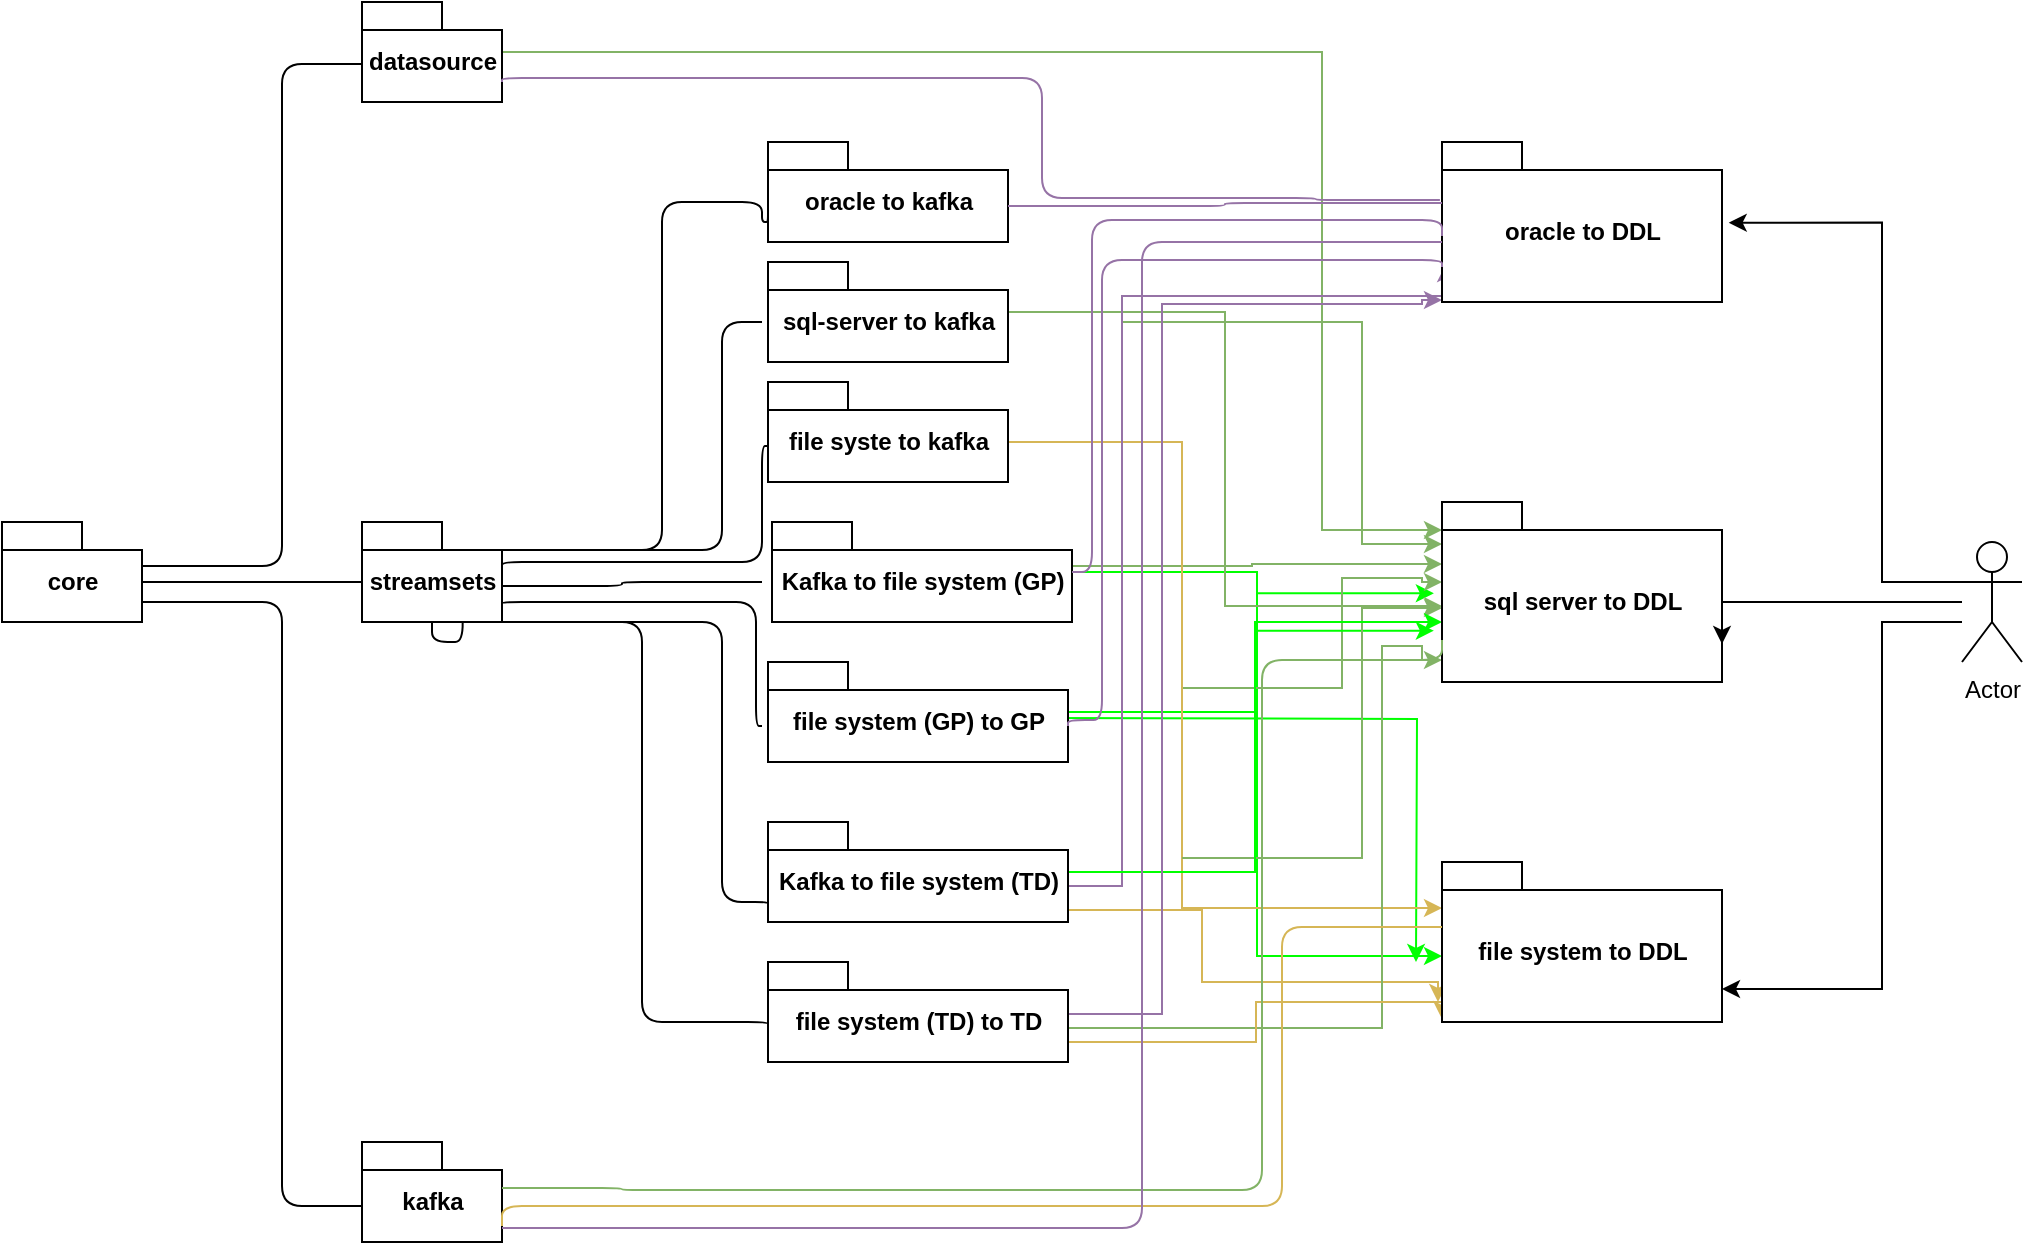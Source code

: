 <mxfile version="13.5.4" type="github">
  <diagram name="Page-1" id="5f0bae14-7c28-e335-631c-24af17079c00">
    <mxGraphModel dx="782" dy="388" grid="1" gridSize="10" guides="1" tooltips="1" connect="1" arrows="1" fold="1" page="1" pageScale="1" pageWidth="1100" pageHeight="850" background="#ffffff" math="0" shadow="0">
      <root>
        <mxCell id="0" />
        <mxCell id="1" parent="0" />
        <mxCell id="2QyRIhkgAAj0MdfAddQl-88" style="edgeStyle=orthogonalEdgeStyle;rounded=0;orthogonalLoop=1;jettySize=auto;html=1;exitX=0;exitY=0;exitDx=150;exitDy=41;exitPerimeter=0;entryX=0;entryY=0;entryDx=0;entryDy=41;entryPerimeter=0;fillColor=#d5e8d4;strokeColor=#82b366;" edge="1" parent="1">
          <mxGeometry relative="1" as="geometry">
            <mxPoint x="595" y="332" as="sourcePoint" />
            <mxPoint x="780" y="311" as="targetPoint" />
            <Array as="points">
              <mxPoint x="595" y="312" />
              <mxPoint x="685" y="312" />
              <mxPoint x="685" y="311" />
            </Array>
          </mxGeometry>
        </mxCell>
        <mxCell id="2QyRIhkgAAj0MdfAddQl-108" style="edgeStyle=orthogonalEdgeStyle;rounded=0;orthogonalLoop=1;jettySize=auto;html=1;entryX=-0.029;entryY=0.507;entryDx=0;entryDy=0;entryPerimeter=0;strokeColor=#00FF00;" edge="1" parent="1" source="2QyRIhkgAAj0MdfAddQl-11" target="2QyRIhkgAAj0MdfAddQl-46">
          <mxGeometry relative="1" as="geometry" />
        </mxCell>
        <mxCell id="2QyRIhkgAAj0MdfAddQl-110" style="edgeStyle=orthogonalEdgeStyle;rounded=0;orthogonalLoop=1;jettySize=auto;html=1;entryX=0;entryY=0;entryDx=0;entryDy=47;entryPerimeter=0;strokeColor=#00FF00;" edge="1" parent="1" source="2QyRIhkgAAj0MdfAddQl-11" target="2QyRIhkgAAj0MdfAddQl-47">
          <mxGeometry relative="1" as="geometry" />
        </mxCell>
        <mxCell id="2QyRIhkgAAj0MdfAddQl-11" value="Kafka to file system (GP)" style="shape=folder;fontStyle=1;spacingTop=10;tabWidth=40;tabHeight=14;tabPosition=left;html=1;" vertex="1" parent="1">
          <mxGeometry x="445" y="290" width="150" height="50" as="geometry" />
        </mxCell>
        <mxCell id="2QyRIhkgAAj0MdfAddQl-89" style="edgeStyle=orthogonalEdgeStyle;rounded=0;orthogonalLoop=1;jettySize=auto;html=1;entryX=0;entryY=0;entryDx=0;entryDy=52;entryPerimeter=0;fillColor=#d5e8d4;strokeColor=#82b366;" edge="1" parent="1">
          <mxGeometry relative="1" as="geometry">
            <mxPoint x="780" y="320" as="targetPoint" />
            <mxPoint x="650" y="373" as="sourcePoint" />
            <Array as="points">
              <mxPoint x="730" y="373" />
              <mxPoint x="730" y="318" />
              <mxPoint x="770" y="318" />
              <mxPoint x="770" y="320" />
            </Array>
          </mxGeometry>
        </mxCell>
        <mxCell id="2QyRIhkgAAj0MdfAddQl-109" style="edgeStyle=orthogonalEdgeStyle;rounded=0;orthogonalLoop=1;jettySize=auto;html=1;strokeColor=#00FF00;entryX=-0.029;entryY=0.715;entryDx=0;entryDy=0;entryPerimeter=0;" edge="1" parent="1" source="2QyRIhkgAAj0MdfAddQl-17" target="2QyRIhkgAAj0MdfAddQl-46">
          <mxGeometry relative="1" as="geometry">
            <mxPoint x="750" y="340" as="targetPoint" />
          </mxGeometry>
        </mxCell>
        <mxCell id="2QyRIhkgAAj0MdfAddQl-111" style="edgeStyle=orthogonalEdgeStyle;rounded=0;orthogonalLoop=1;jettySize=auto;html=1;entryX=0;entryY=0;entryDx=0;entryDy=47;entryPerimeter=0;strokeColor=#00FF00;" edge="1" parent="1">
          <mxGeometry relative="1" as="geometry">
            <mxPoint x="580" y="388" as="sourcePoint" />
            <mxPoint x="767" y="510" as="targetPoint" />
          </mxGeometry>
        </mxCell>
        <mxCell id="2QyRIhkgAAj0MdfAddQl-17" value="file system (GP) to GP" style="shape=folder;fontStyle=1;spacingTop=10;tabWidth=40;tabHeight=14;tabPosition=left;html=1;" vertex="1" parent="1">
          <mxGeometry x="443" y="360" width="150" height="50" as="geometry" />
        </mxCell>
        <mxCell id="2QyRIhkgAAj0MdfAddQl-6" value="core" style="shape=folder;fontStyle=1;spacingTop=10;tabWidth=40;tabHeight=14;tabPosition=left;html=1;" vertex="1" parent="1">
          <mxGeometry x="60" y="290" width="70" height="50" as="geometry" />
        </mxCell>
        <mxCell id="2QyRIhkgAAj0MdfAddQl-87" style="edgeStyle=orthogonalEdgeStyle;rounded=0;orthogonalLoop=1;jettySize=auto;html=1;exitX=0;exitY=0;exitDx=120;exitDy=32;exitPerimeter=0;entryX=0;entryY=0;entryDx=0;entryDy=23;entryPerimeter=0;fillColor=#d5e8d4;strokeColor=#82b366;" edge="1" parent="1">
          <mxGeometry relative="1" as="geometry">
            <mxPoint x="780" y="301" as="targetPoint" />
            <mxPoint x="620" y="190" as="sourcePoint" />
            <Array as="points">
              <mxPoint x="740" y="190" />
              <mxPoint x="740" y="301" />
            </Array>
          </mxGeometry>
        </mxCell>
        <mxCell id="2QyRIhkgAAj0MdfAddQl-102" style="edgeStyle=orthogonalEdgeStyle;rounded=0;orthogonalLoop=1;jettySize=auto;html=1;entryX=0;entryY=0;entryDx=0;entryDy=52;entryPerimeter=0;fillColor=#d5e8d4;strokeColor=#82b366;" edge="1" parent="1" source="2QyRIhkgAAj0MdfAddQl-7" target="2QyRIhkgAAj0MdfAddQl-46">
          <mxGeometry relative="1" as="geometry" />
        </mxCell>
        <mxCell id="2QyRIhkgAAj0MdfAddQl-7" value="sql-server to kafka" style="shape=folder;fontStyle=1;spacingTop=10;tabWidth=40;tabHeight=14;tabPosition=left;html=1;" vertex="1" parent="1">
          <mxGeometry x="443" y="160" width="120" height="50" as="geometry" />
        </mxCell>
        <mxCell id="2QyRIhkgAAj0MdfAddQl-90" style="edgeStyle=orthogonalEdgeStyle;rounded=0;orthogonalLoop=1;jettySize=auto;html=1;entryX=0;entryY=0;entryDx=0;entryDy=14;entryPerimeter=0;fillColor=#d5e8d4;strokeColor=#82b366;" edge="1" parent="1" source="2QyRIhkgAAj0MdfAddQl-8" target="2QyRIhkgAAj0MdfAddQl-46">
          <mxGeometry relative="1" as="geometry">
            <mxPoint x="700" y="300" as="targetPoint" />
            <Array as="points">
              <mxPoint x="720" y="55" />
              <mxPoint x="720" y="294" />
            </Array>
          </mxGeometry>
        </mxCell>
        <mxCell id="2QyRIhkgAAj0MdfAddQl-8" value="datasource" style="shape=folder;fontStyle=1;spacingTop=10;tabWidth=40;tabHeight=14;tabPosition=left;html=1;" vertex="1" parent="1">
          <mxGeometry x="240" y="30" width="70" height="50" as="geometry" />
        </mxCell>
        <mxCell id="2QyRIhkgAAj0MdfAddQl-9" value="oracle to kafka" style="shape=folder;fontStyle=1;spacingTop=10;tabWidth=40;tabHeight=14;tabPosition=left;html=1;" vertex="1" parent="1">
          <mxGeometry x="443" y="100" width="120" height="50" as="geometry" />
        </mxCell>
        <mxCell id="2QyRIhkgAAj0MdfAddQl-10" value="kafka" style="shape=folder;fontStyle=1;spacingTop=10;tabWidth=40;tabHeight=14;tabPosition=left;html=1;" vertex="1" parent="1">
          <mxGeometry x="240" y="600" width="70" height="50" as="geometry" />
        </mxCell>
        <mxCell id="2QyRIhkgAAj0MdfAddQl-92" style="edgeStyle=orthogonalEdgeStyle;rounded=0;orthogonalLoop=1;jettySize=auto;html=1;entryX=0;entryY=0;entryDx=0;entryDy=23;entryPerimeter=0;fillColor=#fff2cc;strokeColor=#d6b656;" edge="1" parent="1" source="2QyRIhkgAAj0MdfAddQl-14" target="2QyRIhkgAAj0MdfAddQl-47">
          <mxGeometry relative="1" as="geometry">
            <Array as="points">
              <mxPoint x="650" y="250" />
              <mxPoint x="650" y="483" />
            </Array>
          </mxGeometry>
        </mxCell>
        <mxCell id="2QyRIhkgAAj0MdfAddQl-14" value="file syste to kafka" style="shape=folder;fontStyle=1;spacingTop=10;tabWidth=40;tabHeight=14;tabPosition=left;html=1;" vertex="1" parent="1">
          <mxGeometry x="443" y="220" width="120" height="50" as="geometry" />
        </mxCell>
        <mxCell id="2QyRIhkgAAj0MdfAddQl-93" style="edgeStyle=orthogonalEdgeStyle;rounded=0;orthogonalLoop=1;jettySize=auto;html=1;entryX=0.014;entryY=0.675;entryDx=0;entryDy=0;entryPerimeter=0;fillColor=#e1d5e7;strokeColor=#9673a6;exitX=0;exitY=0;exitDx=150;exitDy=32;exitPerimeter=0;" edge="1" parent="1">
          <mxGeometry relative="1" as="geometry">
            <mxPoint x="781.96" y="161" as="targetPoint" />
            <mxPoint x="593" y="476" as="sourcePoint" />
            <Array as="points">
              <mxPoint x="593" y="472" />
              <mxPoint x="620" y="472" />
              <mxPoint x="620" y="177" />
              <mxPoint x="782" y="177" />
            </Array>
          </mxGeometry>
        </mxCell>
        <mxCell id="2QyRIhkgAAj0MdfAddQl-95" style="edgeStyle=orthogonalEdgeStyle;rounded=0;orthogonalLoop=1;jettySize=auto;html=1;entryX=0;entryY=0.667;entryDx=0;entryDy=0;entryPerimeter=0;fillColor=#d5e8d4;strokeColor=#82b366;" edge="1" parent="1">
          <mxGeometry relative="1" as="geometry">
            <mxPoint x="650" y="458" as="sourcePoint" />
            <mxPoint x="780" y="333.03" as="targetPoint" />
            <Array as="points">
              <mxPoint x="740" y="458" />
              <mxPoint x="740" y="333" />
            </Array>
          </mxGeometry>
        </mxCell>
        <mxCell id="2QyRIhkgAAj0MdfAddQl-99" style="edgeStyle=orthogonalEdgeStyle;rounded=0;orthogonalLoop=1;jettySize=auto;html=1;fillColor=#fff2cc;strokeColor=#d6b656;" edge="1" parent="1">
          <mxGeometry relative="1" as="geometry">
            <mxPoint x="593" y="484" as="sourcePoint" />
            <mxPoint x="778" y="530" as="targetPoint" />
            <Array as="points">
              <mxPoint x="660" y="484" />
              <mxPoint x="660" y="520" />
              <mxPoint x="778" y="520" />
            </Array>
          </mxGeometry>
        </mxCell>
        <mxCell id="2QyRIhkgAAj0MdfAddQl-107" style="edgeStyle=orthogonalEdgeStyle;orthogonalLoop=1;jettySize=auto;html=1;entryX=0;entryY=0.667;entryDx=0;entryDy=0;entryPerimeter=0;strokeColor=#00FF00;rounded=0;" edge="1" parent="1" source="2QyRIhkgAAj0MdfAddQl-15" target="2QyRIhkgAAj0MdfAddQl-46">
          <mxGeometry relative="1" as="geometry" />
        </mxCell>
        <mxCell id="2QyRIhkgAAj0MdfAddQl-15" value="Kafka to file system (TD)" style="shape=folder;fontStyle=1;spacingTop=10;tabWidth=40;tabHeight=14;tabPosition=left;html=1;" vertex="1" parent="1">
          <mxGeometry x="443" y="440" width="150" height="50" as="geometry" />
        </mxCell>
        <mxCell id="2QyRIhkgAAj0MdfAddQl-94" style="edgeStyle=orthogonalEdgeStyle;rounded=0;orthogonalLoop=1;jettySize=auto;html=1;fillColor=#e1d5e7;strokeColor=#9673a6;entryX=0;entryY=0.9;entryDx=0;entryDy=0;entryPerimeter=0;" edge="1" parent="1">
          <mxGeometry relative="1" as="geometry">
            <mxPoint x="583" y="536" as="sourcePoint" />
            <mxPoint x="780" y="179" as="targetPoint" />
            <Array as="points">
              <mxPoint x="640" y="536" />
              <mxPoint x="640" y="181" />
              <mxPoint x="770" y="181" />
              <mxPoint x="770" y="179" />
            </Array>
          </mxGeometry>
        </mxCell>
        <mxCell id="2QyRIhkgAAj0MdfAddQl-96" style="edgeStyle=orthogonalEdgeStyle;rounded=0;orthogonalLoop=1;jettySize=auto;html=1;entryX=0;entryY=0;entryDx=0;entryDy=71;entryPerimeter=0;fillColor=#d5e8d4;strokeColor=#82b366;" edge="1" parent="1">
          <mxGeometry relative="1" as="geometry">
            <mxPoint x="593" y="543" as="sourcePoint" />
            <mxPoint x="780" y="359" as="targetPoint" />
            <Array as="points">
              <mxPoint x="750" y="543" />
              <mxPoint x="750" y="352" />
              <mxPoint x="770" y="352" />
              <mxPoint x="770" y="359" />
            </Array>
          </mxGeometry>
        </mxCell>
        <mxCell id="2QyRIhkgAAj0MdfAddQl-100" style="edgeStyle=orthogonalEdgeStyle;rounded=0;orthogonalLoop=1;jettySize=auto;html=1;entryX=0;entryY=0;entryDx=0;entryDy=63.5;entryPerimeter=0;fillColor=#fff2cc;strokeColor=#d6b656;" edge="1" parent="1">
          <mxGeometry relative="1" as="geometry">
            <mxPoint x="593" y="550" as="sourcePoint" />
            <mxPoint x="780" y="538.5" as="targetPoint" />
            <Array as="points">
              <mxPoint x="687" y="550" />
              <mxPoint x="687" y="530" />
              <mxPoint x="780" y="530" />
            </Array>
          </mxGeometry>
        </mxCell>
        <mxCell id="2QyRIhkgAAj0MdfAddQl-16" value="file system (TD) to TD" style="shape=folder;fontStyle=1;spacingTop=10;tabWidth=40;tabHeight=14;tabPosition=left;html=1;" vertex="1" parent="1">
          <mxGeometry x="443" y="510" width="150" height="50" as="geometry" />
        </mxCell>
        <mxCell id="2QyRIhkgAAj0MdfAddQl-18" value="" style="endArrow=none;html=1;edgeStyle=orthogonalEdgeStyle;" edge="1" parent="1" source="2QyRIhkgAAj0MdfAddQl-5">
          <mxGeometry relative="1" as="geometry">
            <mxPoint x="130" y="320" as="sourcePoint" />
            <mxPoint x="290" y="320" as="targetPoint" />
          </mxGeometry>
        </mxCell>
        <mxCell id="2QyRIhkgAAj0MdfAddQl-25" value="" style="endArrow=none;html=1;edgeStyle=orthogonalEdgeStyle;entryX=0;entryY=0;entryDx=0;entryDy=32;entryPerimeter=0;" edge="1" parent="1" target="2QyRIhkgAAj0MdfAddQl-10">
          <mxGeometry relative="1" as="geometry">
            <mxPoint x="130" y="330" as="sourcePoint" />
            <mxPoint x="260" y="330" as="targetPoint" />
            <Array as="points">
              <mxPoint x="200" y="330" />
              <mxPoint x="200" y="632" />
            </Array>
          </mxGeometry>
        </mxCell>
        <mxCell id="2QyRIhkgAAj0MdfAddQl-28" value="" style="endArrow=none;html=1;edgeStyle=orthogonalEdgeStyle;exitX=0;exitY=0;exitDx=70;exitDy=23;exitPerimeter=0;" edge="1" parent="1">
          <mxGeometry relative="1" as="geometry">
            <mxPoint x="130" y="312" as="sourcePoint" />
            <mxPoint x="240" y="61" as="targetPoint" />
            <Array as="points">
              <mxPoint x="200" y="312" />
              <mxPoint x="200" y="61" />
            </Array>
          </mxGeometry>
        </mxCell>
        <mxCell id="2QyRIhkgAAj0MdfAddQl-31" value="" style="endArrow=none;html=1;edgeStyle=orthogonalEdgeStyle;exitX=0;exitY=0;exitDx=70;exitDy=32;exitPerimeter=0;" edge="1" parent="1" source="2QyRIhkgAAj0MdfAddQl-5">
          <mxGeometry relative="1" as="geometry">
            <mxPoint x="370" y="320" as="sourcePoint" />
            <mxPoint x="440" y="320" as="targetPoint" />
            <Array as="points">
              <mxPoint x="370" y="322" />
              <mxPoint x="370" y="320" />
            </Array>
          </mxGeometry>
        </mxCell>
        <mxCell id="2QyRIhkgAAj0MdfAddQl-33" value="" style="endArrow=none;html=1;edgeStyle=orthogonalEdgeStyle;entryX=0;entryY=0;entryDx=0;entryDy=32;entryPerimeter=0;exitX=0;exitY=0;exitDx=70;exitDy=41;exitPerimeter=0;" edge="1" parent="1" source="2QyRIhkgAAj0MdfAddQl-5">
          <mxGeometry relative="1" as="geometry">
            <mxPoint x="350" y="330" as="sourcePoint" />
            <mxPoint x="440" y="392" as="targetPoint" />
            <Array as="points">
              <mxPoint x="310" y="330" />
              <mxPoint x="437" y="330" />
              <mxPoint x="437" y="392" />
            </Array>
          </mxGeometry>
        </mxCell>
        <mxCell id="2QyRIhkgAAj0MdfAddQl-35" value="" style="endArrow=none;html=1;edgeStyle=orthogonalEdgeStyle;exitX=0;exitY=0;exitDx=70;exitDy=50;exitPerimeter=0;entryX=0;entryY=0;entryDx=0;entryDy=41;entryPerimeter=0;" edge="1" parent="1" source="2QyRIhkgAAj0MdfAddQl-5" target="2QyRIhkgAAj0MdfAddQl-15">
          <mxGeometry relative="1" as="geometry">
            <mxPoint x="370" y="340" as="sourcePoint" />
            <mxPoint x="490" y="480" as="targetPoint" />
            <Array as="points">
              <mxPoint x="420" y="340" />
              <mxPoint x="420" y="480" />
            </Array>
          </mxGeometry>
        </mxCell>
        <mxCell id="2QyRIhkgAAj0MdfAddQl-37" value="" style="endArrow=none;html=1;edgeStyle=orthogonalEdgeStyle;entryX=0;entryY=0;entryDx=0;entryDy=32;entryPerimeter=0;" edge="1" parent="1" target="2QyRIhkgAAj0MdfAddQl-16">
          <mxGeometry relative="1" as="geometry">
            <mxPoint x="360" y="340" as="sourcePoint" />
            <mxPoint x="490" y="540" as="targetPoint" />
            <Array as="points">
              <mxPoint x="380" y="340" />
              <mxPoint x="380" y="540" />
              <mxPoint x="443" y="540" />
            </Array>
          </mxGeometry>
        </mxCell>
        <mxCell id="2QyRIhkgAAj0MdfAddQl-39" value="" style="endArrow=none;html=1;edgeStyle=orthogonalEdgeStyle;entryX=0;entryY=0;entryDx=0;entryDy=32;entryPerimeter=0;exitX=0;exitY=0;exitDx=70;exitDy=23;exitPerimeter=0;" edge="1" parent="1" source="2QyRIhkgAAj0MdfAddQl-5" target="2QyRIhkgAAj0MdfAddQl-14">
          <mxGeometry relative="1" as="geometry">
            <mxPoint x="360" y="310" as="sourcePoint" />
            <mxPoint x="440" y="230" as="targetPoint" />
            <Array as="points">
              <mxPoint x="310" y="310" />
              <mxPoint x="440" y="310" />
              <mxPoint x="440" y="252" />
            </Array>
          </mxGeometry>
        </mxCell>
        <mxCell id="2QyRIhkgAAj0MdfAddQl-41" value="" style="endArrow=none;html=1;edgeStyle=orthogonalEdgeStyle;exitX=0;exitY=0;exitDx=70;exitDy=14;exitPerimeter=0;" edge="1" parent="1" source="2QyRIhkgAAj0MdfAddQl-5">
          <mxGeometry relative="1" as="geometry">
            <mxPoint x="370" y="320" as="sourcePoint" />
            <mxPoint x="440" y="190" as="targetPoint" />
            <Array as="points">
              <mxPoint x="420" y="304" />
              <mxPoint x="420" y="190" />
            </Array>
          </mxGeometry>
        </mxCell>
        <mxCell id="2QyRIhkgAAj0MdfAddQl-43" value="" style="endArrow=none;html=1;edgeStyle=orthogonalEdgeStyle;exitX=0;exitY=0;exitDx=70;exitDy=14;exitPerimeter=0;entryX=0;entryY=0;entryDx=0;entryDy=32;entryPerimeter=0;" edge="1" parent="1" target="2QyRIhkgAAj0MdfAddQl-9">
          <mxGeometry relative="1" as="geometry">
            <mxPoint x="360" y="304" as="sourcePoint" />
            <mxPoint x="440" y="140" as="targetPoint" />
            <Array as="points">
              <mxPoint x="390" y="304" />
              <mxPoint x="390" y="130" />
              <mxPoint x="440" y="130" />
              <mxPoint x="440" y="140" />
              <mxPoint x="443" y="140" />
            </Array>
          </mxGeometry>
        </mxCell>
        <mxCell id="2QyRIhkgAAj0MdfAddQl-45" value="oracle to DDL" style="shape=folder;fontStyle=1;spacingTop=10;tabWidth=40;tabHeight=14;tabPosition=left;html=1;" vertex="1" parent="1">
          <mxGeometry x="780" y="100" width="140" height="80" as="geometry" />
        </mxCell>
        <mxCell id="2QyRIhkgAAj0MdfAddQl-46" value="sql server to DDL" style="shape=folder;fontStyle=1;spacingTop=10;tabWidth=40;tabHeight=14;tabPosition=left;html=1;" vertex="1" parent="1">
          <mxGeometry x="780" y="280" width="140" height="90" as="geometry" />
        </mxCell>
        <mxCell id="2QyRIhkgAAj0MdfAddQl-47" value="file system to DDL" style="shape=folder;fontStyle=1;spacingTop=10;tabWidth=40;tabHeight=14;tabPosition=left;html=1;" vertex="1" parent="1">
          <mxGeometry x="780" y="460" width="140" height="80" as="geometry" />
        </mxCell>
        <mxCell id="2QyRIhkgAAj0MdfAddQl-48" value="" style="endArrow=none;html=1;edgeStyle=orthogonalEdgeStyle;fillColor=#e1d5e7;strokeColor=#9673a6;entryX=0.014;entryY=0.263;entryDx=0;entryDy=0;entryPerimeter=0;exitX=0;exitY=0;exitDx=70;exitDy=32;exitPerimeter=0;" edge="1" parent="1">
          <mxGeometry relative="1" as="geometry">
            <mxPoint x="310" y="70" as="sourcePoint" />
            <mxPoint x="778.96" y="129.04" as="targetPoint" />
            <Array as="points">
              <mxPoint x="310" y="68" />
              <mxPoint x="580" y="68" />
              <mxPoint x="580" y="128" />
              <mxPoint x="717" y="128" />
              <mxPoint x="717" y="129" />
            </Array>
          </mxGeometry>
        </mxCell>
        <mxCell id="2QyRIhkgAAj0MdfAddQl-55" value="" style="endArrow=none;html=1;edgeStyle=orthogonalEdgeStyle;fillColor=#e1d5e7;strokeColor=#9673a6;entryX=0;entryY=0;entryDx=0;entryDy=30.5;entryPerimeter=0;exitX=0;exitY=0;exitDx=120;exitDy=32;exitPerimeter=0;" edge="1" parent="1" source="2QyRIhkgAAj0MdfAddQl-9" target="2QyRIhkgAAj0MdfAddQl-45">
          <mxGeometry relative="1" as="geometry">
            <mxPoint x="620" y="130" as="sourcePoint" />
            <mxPoint x="720" y="130" as="targetPoint" />
            <Array as="points" />
          </mxGeometry>
        </mxCell>
        <mxCell id="2QyRIhkgAAj0MdfAddQl-61" value="" style="endArrow=none;html=1;edgeStyle=orthogonalEdgeStyle;entryX=0;entryY=0;entryDx=0;entryDy=47;entryPerimeter=0;fillColor=#e1d5e7;strokeColor=#9673a6;" edge="1" parent="1" target="2QyRIhkgAAj0MdfAddQl-45">
          <mxGeometry relative="1" as="geometry">
            <mxPoint x="595" y="315" as="sourcePoint" />
            <mxPoint x="725.98" y="140.04" as="targetPoint" />
            <Array as="points">
              <mxPoint x="605" y="315" />
              <mxPoint x="605" y="139" />
              <mxPoint x="780" y="139" />
            </Array>
          </mxGeometry>
        </mxCell>
        <mxCell id="2QyRIhkgAAj0MdfAddQl-65" value="" style="endArrow=none;html=1;edgeStyle=orthogonalEdgeStyle;fillColor=#e1d5e7;strokeColor=#9673a6;entryX=0;entryY=0;entryDx=0;entryDy=63.5;entryPerimeter=0;exitX=0;exitY=0;exitDx=150;exitDy=32;exitPerimeter=0;" edge="1" parent="1" source="2QyRIhkgAAj0MdfAddQl-17">
          <mxGeometry relative="1" as="geometry">
            <mxPoint x="600" y="389" as="sourcePoint" />
            <mxPoint x="780" y="162.5" as="targetPoint" />
            <Array as="points">
              <mxPoint x="593" y="389" />
              <mxPoint x="610" y="389" />
              <mxPoint x="610" y="159" />
              <mxPoint x="780" y="159" />
            </Array>
          </mxGeometry>
        </mxCell>
        <mxCell id="2QyRIhkgAAj0MdfAddQl-68" value="" style="endArrow=none;html=1;edgeStyle=orthogonalEdgeStyle;entryX=0;entryY=0;entryDx=0;entryDy=30.5;entryPerimeter=0;fillColor=#fff2cc;strokeColor=#d6b656;" edge="1" parent="1">
          <mxGeometry relative="1" as="geometry">
            <mxPoint x="310" y="642" as="sourcePoint" />
            <mxPoint x="780" y="492.5" as="targetPoint" />
            <Array as="points">
              <mxPoint x="700" y="632" />
              <mxPoint x="700" y="492" />
            </Array>
          </mxGeometry>
        </mxCell>
        <mxCell id="2QyRIhkgAAj0MdfAddQl-71" value="" style="endArrow=none;html=1;edgeStyle=orthogonalEdgeStyle;exitX=0;exitY=0;exitDx=70;exitDy=23;exitPerimeter=0;fillColor=#d5e8d4;strokeColor=#82b366;" edge="1" parent="1" source="2QyRIhkgAAj0MdfAddQl-10">
          <mxGeometry relative="1" as="geometry">
            <mxPoint x="370" y="622" as="sourcePoint" />
            <mxPoint x="780" y="349" as="targetPoint" />
            <Array as="points">
              <mxPoint x="370" y="623" />
              <mxPoint x="370" y="624" />
              <mxPoint x="690" y="624" />
              <mxPoint x="690" y="359" />
              <mxPoint x="780" y="359" />
            </Array>
          </mxGeometry>
        </mxCell>
        <mxCell id="2QyRIhkgAAj0MdfAddQl-84" value="" style="endArrow=none;html=1;edgeStyle=orthogonalEdgeStyle;fillColor=#e1d5e7;strokeColor=#9673a6;" edge="1" parent="1">
          <mxGeometry relative="1" as="geometry">
            <mxPoint x="310" y="643" as="sourcePoint" />
            <mxPoint x="780" y="150" as="targetPoint" />
            <Array as="points">
              <mxPoint x="630" y="643" />
              <mxPoint x="630" y="150" />
            </Array>
          </mxGeometry>
        </mxCell>
        <mxCell id="2QyRIhkgAAj0MdfAddQl-5" value="streamsets" style="shape=folder;fontStyle=1;spacingTop=10;tabWidth=40;tabHeight=14;tabPosition=left;html=1;" vertex="1" parent="1">
          <mxGeometry x="240" y="290" width="70" height="50" as="geometry" />
        </mxCell>
        <mxCell id="2QyRIhkgAAj0MdfAddQl-101" value="" style="endArrow=none;html=1;edgeStyle=orthogonalEdgeStyle;" edge="1" parent="1" target="2QyRIhkgAAj0MdfAddQl-5">
          <mxGeometry relative="1" as="geometry">
            <mxPoint x="130" y="320" as="sourcePoint" />
            <mxPoint x="290" y="320" as="targetPoint" />
            <Array as="points">
              <mxPoint x="210" y="320" />
              <mxPoint x="210" y="320" />
            </Array>
          </mxGeometry>
        </mxCell>
        <mxCell id="2QyRIhkgAAj0MdfAddQl-104" style="edgeStyle=orthogonalEdgeStyle;rounded=0;orthogonalLoop=1;jettySize=auto;html=1;entryX=1.024;entryY=0.504;entryDx=0;entryDy=0;entryPerimeter=0;" edge="1" parent="1" source="2QyRIhkgAAj0MdfAddQl-103" target="2QyRIhkgAAj0MdfAddQl-45">
          <mxGeometry relative="1" as="geometry">
            <mxPoint x="990" y="140" as="targetPoint" />
            <Array as="points">
              <mxPoint x="1000" y="320" />
              <mxPoint x="1000" y="140" />
            </Array>
          </mxGeometry>
        </mxCell>
        <mxCell id="2QyRIhkgAAj0MdfAddQl-105" style="edgeStyle=orthogonalEdgeStyle;rounded=0;orthogonalLoop=1;jettySize=auto;html=1;entryX=0;entryY=0;entryDx=140;entryDy=63.5;entryPerimeter=0;" edge="1" parent="1" source="2QyRIhkgAAj0MdfAddQl-103" target="2QyRIhkgAAj0MdfAddQl-47">
          <mxGeometry relative="1" as="geometry">
            <Array as="points">
              <mxPoint x="1000" y="340" />
              <mxPoint x="1000" y="524" />
            </Array>
          </mxGeometry>
        </mxCell>
        <mxCell id="2QyRIhkgAAj0MdfAddQl-106" style="edgeStyle=orthogonalEdgeStyle;rounded=0;orthogonalLoop=1;jettySize=auto;html=1;entryX=0;entryY=0;entryDx=140;entryDy=71;entryPerimeter=0;" edge="1" parent="1" source="2QyRIhkgAAj0MdfAddQl-103" target="2QyRIhkgAAj0MdfAddQl-46">
          <mxGeometry relative="1" as="geometry">
            <Array as="points">
              <mxPoint x="920" y="330" />
            </Array>
          </mxGeometry>
        </mxCell>
        <mxCell id="2QyRIhkgAAj0MdfAddQl-103" value="Actor" style="shape=umlActor;verticalLabelPosition=bottom;verticalAlign=top;html=1;" vertex="1" parent="1">
          <mxGeometry x="1040" y="300" width="30" height="60" as="geometry" />
        </mxCell>
      </root>
    </mxGraphModel>
  </diagram>
</mxfile>
